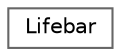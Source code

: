 digraph "Graphical Class Hierarchy"
{
 // LATEX_PDF_SIZE
  bgcolor="transparent";
  edge [fontname=Helvetica,fontsize=10,labelfontname=Helvetica,labelfontsize=10];
  node [fontname=Helvetica,fontsize=10,shape=box,height=0.2,width=0.4];
  rankdir="LR";
  Node0 [label="Lifebar",height=0.2,width=0.4,color="grey40", fillcolor="white", style="filled",URL="$struct_lifebar.html",tooltip="The lifebar component."];
}
